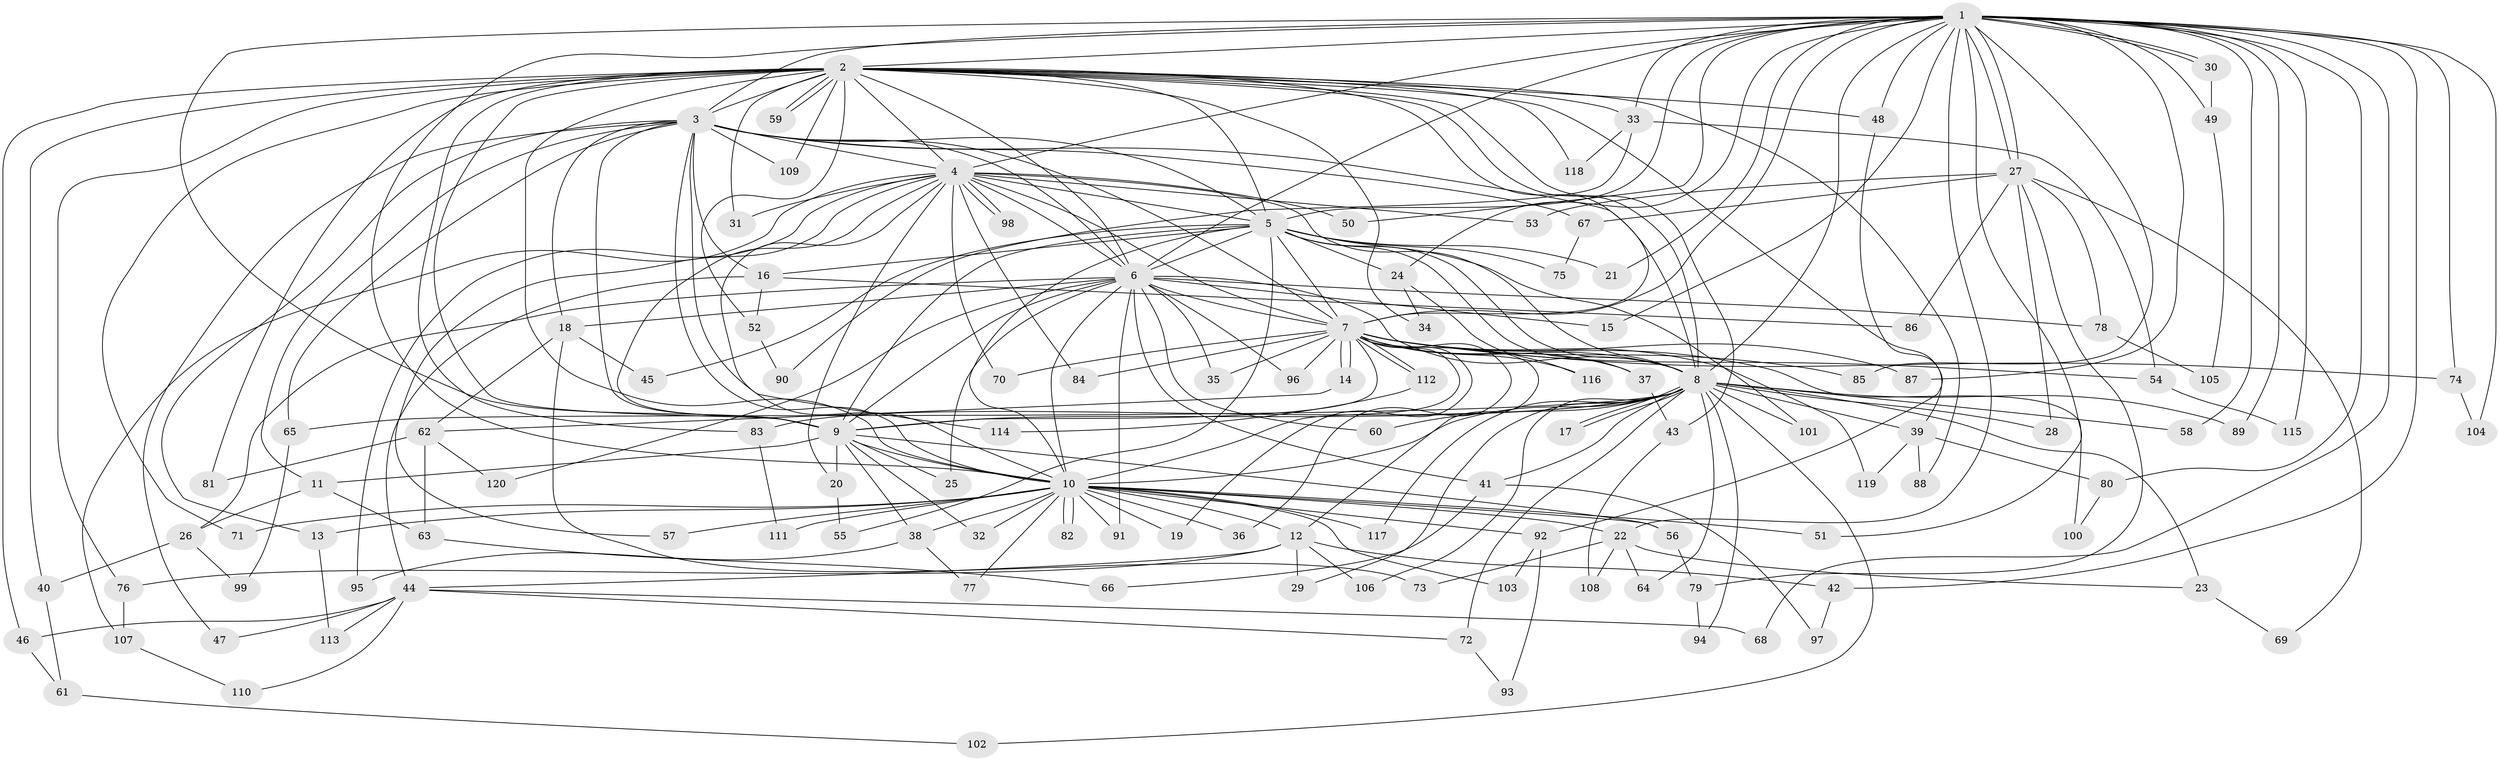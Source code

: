 // Generated by graph-tools (version 1.1) at 2025/11/02/27/25 16:11:08]
// undirected, 120 vertices, 265 edges
graph export_dot {
graph [start="1"]
  node [color=gray90,style=filled];
  1;
  2;
  3;
  4;
  5;
  6;
  7;
  8;
  9;
  10;
  11;
  12;
  13;
  14;
  15;
  16;
  17;
  18;
  19;
  20;
  21;
  22;
  23;
  24;
  25;
  26;
  27;
  28;
  29;
  30;
  31;
  32;
  33;
  34;
  35;
  36;
  37;
  38;
  39;
  40;
  41;
  42;
  43;
  44;
  45;
  46;
  47;
  48;
  49;
  50;
  51;
  52;
  53;
  54;
  55;
  56;
  57;
  58;
  59;
  60;
  61;
  62;
  63;
  64;
  65;
  66;
  67;
  68;
  69;
  70;
  71;
  72;
  73;
  74;
  75;
  76;
  77;
  78;
  79;
  80;
  81;
  82;
  83;
  84;
  85;
  86;
  87;
  88;
  89;
  90;
  91;
  92;
  93;
  94;
  95;
  96;
  97;
  98;
  99;
  100;
  101;
  102;
  103;
  104;
  105;
  106;
  107;
  108;
  109;
  110;
  111;
  112;
  113;
  114;
  115;
  116;
  117;
  118;
  119;
  120;
  1 -- 2;
  1 -- 3;
  1 -- 4;
  1 -- 5;
  1 -- 6;
  1 -- 7;
  1 -- 8;
  1 -- 9;
  1 -- 10;
  1 -- 15;
  1 -- 21;
  1 -- 22;
  1 -- 24;
  1 -- 27;
  1 -- 27;
  1 -- 30;
  1 -- 30;
  1 -- 33;
  1 -- 42;
  1 -- 48;
  1 -- 49;
  1 -- 50;
  1 -- 51;
  1 -- 58;
  1 -- 68;
  1 -- 74;
  1 -- 80;
  1 -- 85;
  1 -- 87;
  1 -- 89;
  1 -- 104;
  1 -- 115;
  2 -- 3;
  2 -- 4;
  2 -- 5;
  2 -- 6;
  2 -- 7;
  2 -- 8;
  2 -- 9;
  2 -- 10;
  2 -- 31;
  2 -- 33;
  2 -- 34;
  2 -- 39;
  2 -- 40;
  2 -- 43;
  2 -- 46;
  2 -- 48;
  2 -- 52;
  2 -- 59;
  2 -- 59;
  2 -- 71;
  2 -- 76;
  2 -- 81;
  2 -- 83;
  2 -- 88;
  2 -- 109;
  2 -- 118;
  3 -- 4;
  3 -- 5;
  3 -- 6;
  3 -- 7;
  3 -- 8;
  3 -- 9;
  3 -- 10;
  3 -- 11;
  3 -- 13;
  3 -- 16;
  3 -- 18;
  3 -- 47;
  3 -- 65;
  3 -- 67;
  3 -- 109;
  3 -- 114;
  4 -- 5;
  4 -- 6;
  4 -- 7;
  4 -- 8;
  4 -- 9;
  4 -- 10;
  4 -- 20;
  4 -- 31;
  4 -- 50;
  4 -- 53;
  4 -- 57;
  4 -- 70;
  4 -- 84;
  4 -- 95;
  4 -- 98;
  4 -- 98;
  4 -- 107;
  5 -- 6;
  5 -- 7;
  5 -- 8;
  5 -- 9;
  5 -- 10;
  5 -- 16;
  5 -- 21;
  5 -- 24;
  5 -- 37;
  5 -- 45;
  5 -- 55;
  5 -- 75;
  5 -- 101;
  6 -- 7;
  6 -- 8;
  6 -- 9;
  6 -- 10;
  6 -- 15;
  6 -- 18;
  6 -- 25;
  6 -- 26;
  6 -- 35;
  6 -- 41;
  6 -- 60;
  6 -- 78;
  6 -- 91;
  6 -- 96;
  6 -- 120;
  7 -- 8;
  7 -- 9;
  7 -- 10;
  7 -- 12;
  7 -- 14;
  7 -- 14;
  7 -- 19;
  7 -- 35;
  7 -- 36;
  7 -- 37;
  7 -- 54;
  7 -- 70;
  7 -- 74;
  7 -- 84;
  7 -- 85;
  7 -- 87;
  7 -- 96;
  7 -- 100;
  7 -- 112;
  7 -- 112;
  7 -- 116;
  7 -- 119;
  8 -- 9;
  8 -- 10;
  8 -- 17;
  8 -- 17;
  8 -- 23;
  8 -- 28;
  8 -- 29;
  8 -- 39;
  8 -- 41;
  8 -- 58;
  8 -- 60;
  8 -- 64;
  8 -- 65;
  8 -- 72;
  8 -- 83;
  8 -- 89;
  8 -- 94;
  8 -- 101;
  8 -- 102;
  8 -- 106;
  8 -- 117;
  9 -- 10;
  9 -- 11;
  9 -- 20;
  9 -- 25;
  9 -- 32;
  9 -- 38;
  9 -- 56;
  10 -- 12;
  10 -- 13;
  10 -- 19;
  10 -- 22;
  10 -- 32;
  10 -- 36;
  10 -- 38;
  10 -- 51;
  10 -- 56;
  10 -- 57;
  10 -- 71;
  10 -- 77;
  10 -- 82;
  10 -- 82;
  10 -- 91;
  10 -- 92;
  10 -- 103;
  10 -- 111;
  10 -- 117;
  11 -- 26;
  11 -- 63;
  12 -- 29;
  12 -- 42;
  12 -- 44;
  12 -- 76;
  12 -- 106;
  13 -- 113;
  14 -- 62;
  16 -- 44;
  16 -- 52;
  16 -- 86;
  18 -- 45;
  18 -- 62;
  18 -- 73;
  20 -- 55;
  22 -- 23;
  22 -- 64;
  22 -- 73;
  22 -- 108;
  23 -- 69;
  24 -- 34;
  24 -- 116;
  26 -- 40;
  26 -- 99;
  27 -- 28;
  27 -- 53;
  27 -- 67;
  27 -- 69;
  27 -- 78;
  27 -- 79;
  27 -- 86;
  30 -- 49;
  33 -- 54;
  33 -- 90;
  33 -- 118;
  37 -- 43;
  38 -- 77;
  38 -- 95;
  39 -- 80;
  39 -- 88;
  39 -- 119;
  40 -- 61;
  41 -- 66;
  41 -- 97;
  42 -- 97;
  43 -- 108;
  44 -- 46;
  44 -- 47;
  44 -- 68;
  44 -- 72;
  44 -- 110;
  44 -- 113;
  46 -- 61;
  48 -- 92;
  49 -- 105;
  52 -- 90;
  54 -- 115;
  56 -- 79;
  61 -- 102;
  62 -- 63;
  62 -- 81;
  62 -- 120;
  63 -- 66;
  65 -- 99;
  67 -- 75;
  72 -- 93;
  74 -- 104;
  76 -- 107;
  78 -- 105;
  79 -- 94;
  80 -- 100;
  83 -- 111;
  92 -- 93;
  92 -- 103;
  107 -- 110;
  112 -- 114;
}
